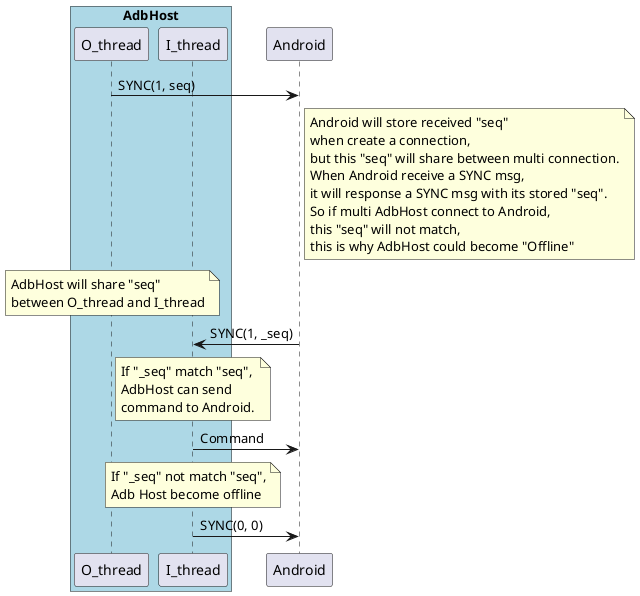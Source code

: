 @startuml
box "AdbHost" #LightBlue
	participant O_thread
	participant I_thread
end box
participant Android

O_thread -> Android : SYNC(1, seq)

note right Android
Android will store received "seq" 
when create a connection,
but this "seq" will share between multi connection.
When Android receive a SYNC msg, 
it will response a SYNC msg with its stored "seq".
So if multi AdbHost connect to Android, 
this "seq" will not match,
this is why AdbHost could become "Offline"  
end note

note over O_thread
AdbHost will share "seq" 
between O_thread and I_thread
end note

Android -> I_thread : SYNC(1, _seq)

note over I_thread
If "_seq" match "seq", 
AdbHost can send 
command to Android.
end note

I_thread -> Android: Command

note over I_thread
If "_seq" not match "seq",
Adb Host become offline
end note

I_thread -> Android: SYNC(0, 0)
@enduml
